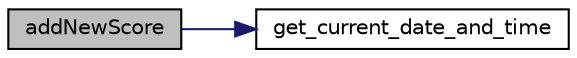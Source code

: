 digraph "addNewScore"
{
 // INTERACTIVE_SVG=YES
 // LATEX_PDF_SIZE
  bgcolor="transparent";
  edge [fontname="Helvetica",fontsize="10",labelfontname="Helvetica",labelfontsize="10"];
  node [fontname="Helvetica",fontsize="10",shape=record];
  rankdir="LR";
  Node0 [label="addNewScore",height=0.2,width=0.4,color="black", fillcolor="grey75", style="filled", fontcolor="black",tooltip="adds new score if it is better than the currenctly saved ones"];
  Node0 -> Node1 [color="midnightblue",fontsize="10",style="solid",fontname="Helvetica"];
  Node1 [label="get_current_date_and_time",height=0.2,width=0.4,color="black",URL="$group__rtc.html#ga42d5a1a9ae07d38ec73c43499ec429ee",tooltip="Return a string with current the date and time."];
}
